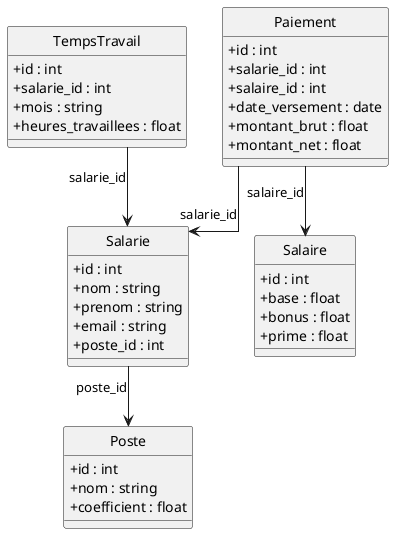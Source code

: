 @startuml
skinparam classAttributeIconSize 0
skinparam style strictuml
skinparam linetype ortho

' === Entités principales ===

class Salarie {
  +id : int
  +nom : string
  +prenom : string
  +email : string
  +poste_id : int
}

class Poste {
  +id : int
  +nom : string
  +coefficient : float
}

class Salaire {
  +id : int
  +base : float
  +bonus : float
  +prime : float
}

class Paiement {
  +id : int
  +salarie_id : int
  +salaire_id : int
  +date_versement : date
  +montant_brut : float
  +montant_net : float
}

class TempsTravail {
  +id : int
  +salarie_id : int
  +mois : string
  +heures_travaillees : float
}

' === Relations ===

Salarie --> Poste : poste_id
Paiement --> Salarie : salarie_id
Paiement --> Salaire : salaire_id
TempsTravail --> Salarie : salarie_id

@enduml
